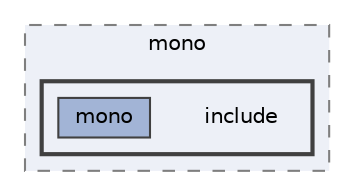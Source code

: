 digraph "C:/shortPath/28_11_HGE/HorizonEngine2D/HorizonEngine/vendor/mono/include"
{
 // LATEX_PDF_SIZE
  bgcolor="transparent";
  edge [fontname=Helvetica,fontsize=10,labelfontname=Helvetica,labelfontsize=10];
  node [fontname=Helvetica,fontsize=10,shape=box,height=0.2,width=0.4];
  compound=true
  subgraph clusterdir_647d11625544db4e5cceb8c94b70a325 {
    graph [ bgcolor="#edf0f7", pencolor="grey50", label="mono", fontname=Helvetica,fontsize=10 style="filled,dashed", URL="dir_647d11625544db4e5cceb8c94b70a325.html",tooltip=""]
  subgraph clusterdir_1318be9acf6021e48d0d2f82470128b2 {
    graph [ bgcolor="#edf0f7", pencolor="grey25", label="", fontname=Helvetica,fontsize=10 style="filled,bold", URL="dir_1318be9acf6021e48d0d2f82470128b2.html",tooltip=""]
    dir_1318be9acf6021e48d0d2f82470128b2 [shape=plaintext, label="include"];
  dir_f9bd5f952d215ac57c8c26caafdaa56e [label="mono", fillcolor="#a2b4d6", color="grey25", style="filled", URL="dir_f9bd5f952d215ac57c8c26caafdaa56e.html",tooltip=""];
  }
  }
}

